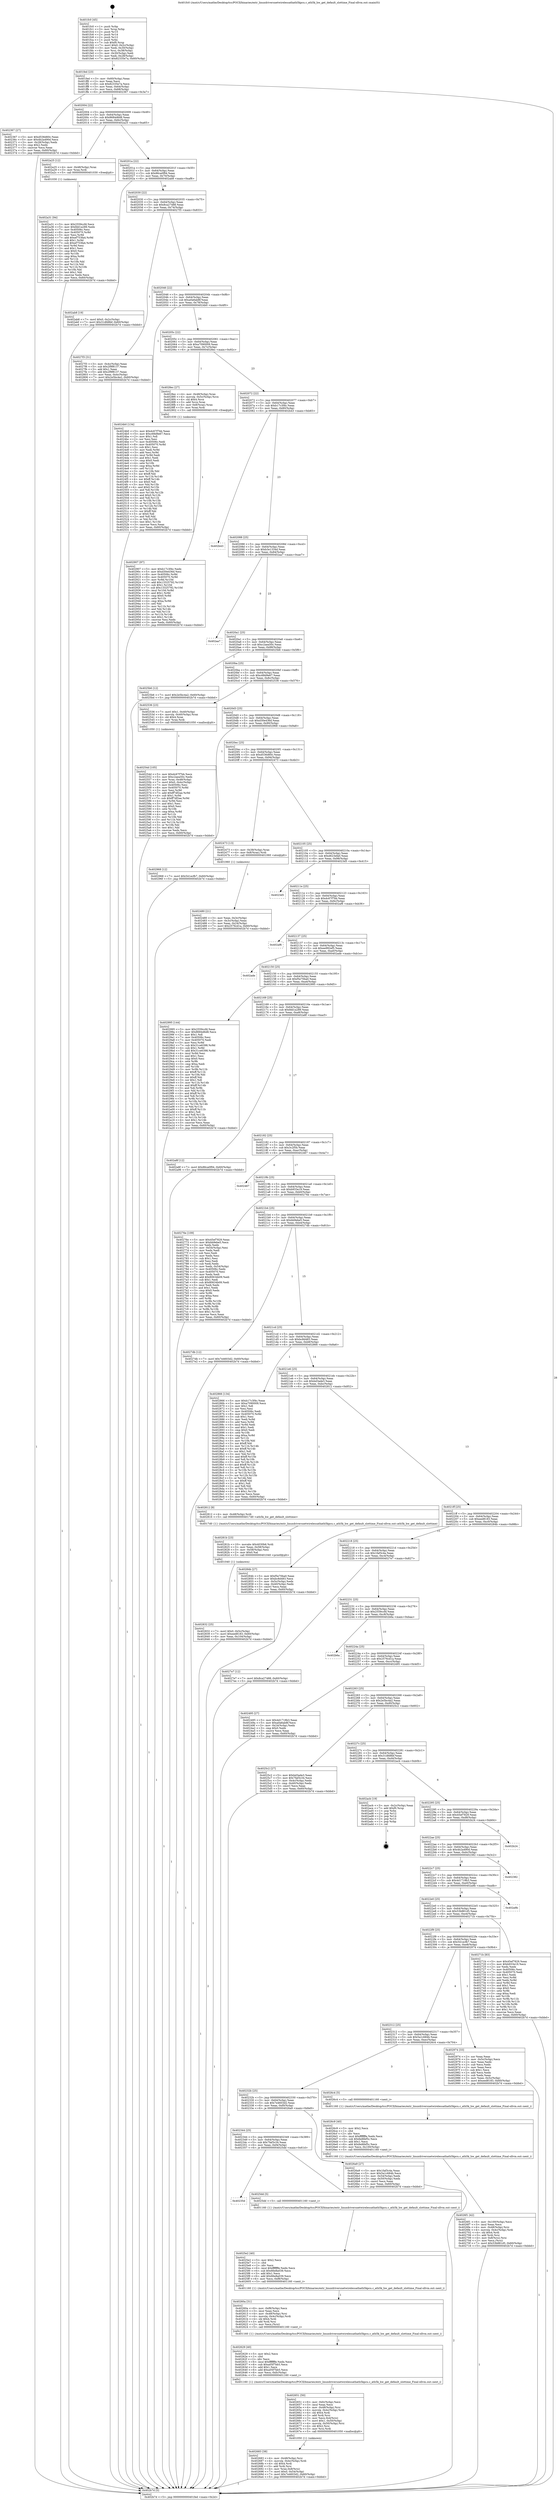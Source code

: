 digraph "0x401fc0" {
  label = "0x401fc0 (/mnt/c/Users/mathe/Desktop/tcc/POCII/binaries/extr_linuxdriversnetwirelessathath5kpcu.c_ath5k_hw_get_default_slottime_Final-ollvm.out::main(0))"
  labelloc = "t"
  node[shape=record]

  Entry [label="",width=0.3,height=0.3,shape=circle,fillcolor=black,style=filled]
  "0x401fed" [label="{
     0x401fed [23]\l
     | [instrs]\l
     &nbsp;&nbsp;0x401fed \<+3\>: mov -0x60(%rbp),%eax\l
     &nbsp;&nbsp;0x401ff0 \<+2\>: mov %eax,%ecx\l
     &nbsp;&nbsp;0x401ff2 \<+6\>: sub $0x82335e7a,%ecx\l
     &nbsp;&nbsp;0x401ff8 \<+3\>: mov %eax,-0x64(%rbp)\l
     &nbsp;&nbsp;0x401ffb \<+3\>: mov %ecx,-0x68(%rbp)\l
     &nbsp;&nbsp;0x401ffe \<+6\>: je 0000000000402367 \<main+0x3a7\>\l
  }"]
  "0x402367" [label="{
     0x402367 [27]\l
     | [instrs]\l
     &nbsp;&nbsp;0x402367 \<+5\>: mov $0xd536d60c,%eax\l
     &nbsp;&nbsp;0x40236c \<+5\>: mov $0x4b2a490d,%ecx\l
     &nbsp;&nbsp;0x402371 \<+3\>: mov -0x28(%rbp),%edx\l
     &nbsp;&nbsp;0x402374 \<+3\>: cmp $0x2,%edx\l
     &nbsp;&nbsp;0x402377 \<+3\>: cmovne %ecx,%eax\l
     &nbsp;&nbsp;0x40237a \<+3\>: mov %eax,-0x60(%rbp)\l
     &nbsp;&nbsp;0x40237d \<+5\>: jmp 0000000000402b7d \<main+0xbbd\>\l
  }"]
  "0x402004" [label="{
     0x402004 [22]\l
     | [instrs]\l
     &nbsp;&nbsp;0x402004 \<+5\>: jmp 0000000000402009 \<main+0x49\>\l
     &nbsp;&nbsp;0x402009 \<+3\>: mov -0x64(%rbp),%eax\l
     &nbsp;&nbsp;0x40200c \<+5\>: sub $0x8684d6d8,%eax\l
     &nbsp;&nbsp;0x402011 \<+3\>: mov %eax,-0x6c(%rbp)\l
     &nbsp;&nbsp;0x402014 \<+6\>: je 0000000000402a25 \<main+0xa65\>\l
  }"]
  "0x402b7d" [label="{
     0x402b7d [5]\l
     | [instrs]\l
     &nbsp;&nbsp;0x402b7d \<+5\>: jmp 0000000000401fed \<main+0x2d\>\l
  }"]
  "0x401fc0" [label="{
     0x401fc0 [45]\l
     | [instrs]\l
     &nbsp;&nbsp;0x401fc0 \<+1\>: push %rbp\l
     &nbsp;&nbsp;0x401fc1 \<+3\>: mov %rsp,%rbp\l
     &nbsp;&nbsp;0x401fc4 \<+2\>: push %r15\l
     &nbsp;&nbsp;0x401fc6 \<+2\>: push %r14\l
     &nbsp;&nbsp;0x401fc8 \<+2\>: push %r12\l
     &nbsp;&nbsp;0x401fca \<+1\>: push %rbx\l
     &nbsp;&nbsp;0x401fcb \<+7\>: sub $0xf0,%rsp\l
     &nbsp;&nbsp;0x401fd2 \<+7\>: movl $0x0,-0x2c(%rbp)\l
     &nbsp;&nbsp;0x401fd9 \<+3\>: mov %edi,-0x30(%rbp)\l
     &nbsp;&nbsp;0x401fdc \<+4\>: mov %rsi,-0x38(%rbp)\l
     &nbsp;&nbsp;0x401fe0 \<+3\>: mov -0x30(%rbp),%edi\l
     &nbsp;&nbsp;0x401fe3 \<+3\>: mov %edi,-0x28(%rbp)\l
     &nbsp;&nbsp;0x401fe6 \<+7\>: movl $0x82335e7a,-0x60(%rbp)\l
  }"]
  Exit [label="",width=0.3,height=0.3,shape=circle,fillcolor=black,style=filled,peripheries=2]
  "0x402a25" [label="{
     0x402a25 [12]\l
     | [instrs]\l
     &nbsp;&nbsp;0x402a25 \<+4\>: mov -0x48(%rbp),%rax\l
     &nbsp;&nbsp;0x402a29 \<+3\>: mov %rax,%rdi\l
     &nbsp;&nbsp;0x402a2c \<+5\>: call 0000000000401030 \<free@plt\>\l
     | [calls]\l
     &nbsp;&nbsp;0x401030 \{1\} (unknown)\l
  }"]
  "0x40201a" [label="{
     0x40201a [22]\l
     | [instrs]\l
     &nbsp;&nbsp;0x40201a \<+5\>: jmp 000000000040201f \<main+0x5f\>\l
     &nbsp;&nbsp;0x40201f \<+3\>: mov -0x64(%rbp),%eax\l
     &nbsp;&nbsp;0x402022 \<+5\>: sub $0x86ca0f94,%eax\l
     &nbsp;&nbsp;0x402027 \<+3\>: mov %eax,-0x70(%rbp)\l
     &nbsp;&nbsp;0x40202a \<+6\>: je 0000000000402ab8 \<main+0xaf8\>\l
  }"]
  "0x402a31" [label="{
     0x402a31 [94]\l
     | [instrs]\l
     &nbsp;&nbsp;0x402a31 \<+5\>: mov $0x2559ccfd,%ecx\l
     &nbsp;&nbsp;0x402a36 \<+5\>: mov $0xfdd1a289,%edx\l
     &nbsp;&nbsp;0x402a3b \<+7\>: mov 0x40506c,%esi\l
     &nbsp;&nbsp;0x402a42 \<+8\>: mov 0x405070,%r8d\l
     &nbsp;&nbsp;0x402a4a \<+3\>: mov %esi,%r9d\l
     &nbsp;&nbsp;0x402a4d \<+7\>: add $0xef753fa4,%r9d\l
     &nbsp;&nbsp;0x402a54 \<+4\>: sub $0x1,%r9d\l
     &nbsp;&nbsp;0x402a58 \<+7\>: sub $0xef753fa4,%r9d\l
     &nbsp;&nbsp;0x402a5f \<+4\>: imul %r9d,%esi\l
     &nbsp;&nbsp;0x402a63 \<+3\>: and $0x1,%esi\l
     &nbsp;&nbsp;0x402a66 \<+3\>: cmp $0x0,%esi\l
     &nbsp;&nbsp;0x402a69 \<+4\>: sete %r10b\l
     &nbsp;&nbsp;0x402a6d \<+4\>: cmp $0xa,%r8d\l
     &nbsp;&nbsp;0x402a71 \<+4\>: setl %r11b\l
     &nbsp;&nbsp;0x402a75 \<+3\>: mov %r10b,%bl\l
     &nbsp;&nbsp;0x402a78 \<+3\>: and %r11b,%bl\l
     &nbsp;&nbsp;0x402a7b \<+3\>: xor %r11b,%r10b\l
     &nbsp;&nbsp;0x402a7e \<+3\>: or %r10b,%bl\l
     &nbsp;&nbsp;0x402a81 \<+3\>: test $0x1,%bl\l
     &nbsp;&nbsp;0x402a84 \<+3\>: cmovne %edx,%ecx\l
     &nbsp;&nbsp;0x402a87 \<+3\>: mov %ecx,-0x60(%rbp)\l
     &nbsp;&nbsp;0x402a8a \<+5\>: jmp 0000000000402b7d \<main+0xbbd\>\l
  }"]
  "0x402ab8" [label="{
     0x402ab8 [19]\l
     | [instrs]\l
     &nbsp;&nbsp;0x402ab8 \<+7\>: movl $0x0,-0x2c(%rbp)\l
     &nbsp;&nbsp;0x402abf \<+7\>: movl $0x31dfd8bf,-0x60(%rbp)\l
     &nbsp;&nbsp;0x402ac6 \<+5\>: jmp 0000000000402b7d \<main+0xbbd\>\l
  }"]
  "0x402030" [label="{
     0x402030 [22]\l
     | [instrs]\l
     &nbsp;&nbsp;0x402030 \<+5\>: jmp 0000000000402035 \<main+0x75\>\l
     &nbsp;&nbsp;0x402035 \<+3\>: mov -0x64(%rbp),%eax\l
     &nbsp;&nbsp;0x402038 \<+5\>: sub $0x8ca27488,%eax\l
     &nbsp;&nbsp;0x40203d \<+3\>: mov %eax,-0x74(%rbp)\l
     &nbsp;&nbsp;0x402040 \<+6\>: je 00000000004027f3 \<main+0x833\>\l
  }"]
  "0x402907" [label="{
     0x402907 [97]\l
     | [instrs]\l
     &nbsp;&nbsp;0x402907 \<+5\>: mov $0xb17c3f4c,%edx\l
     &nbsp;&nbsp;0x40290c \<+5\>: mov $0xd30e436d,%esi\l
     &nbsp;&nbsp;0x402911 \<+8\>: mov 0x40506c,%r8d\l
     &nbsp;&nbsp;0x402919 \<+8\>: mov 0x405070,%r9d\l
     &nbsp;&nbsp;0x402921 \<+3\>: mov %r8d,%r10d\l
     &nbsp;&nbsp;0x402924 \<+7\>: add $0x13325792,%r10d\l
     &nbsp;&nbsp;0x40292b \<+4\>: sub $0x1,%r10d\l
     &nbsp;&nbsp;0x40292f \<+7\>: sub $0x13325792,%r10d\l
     &nbsp;&nbsp;0x402936 \<+4\>: imul %r10d,%r8d\l
     &nbsp;&nbsp;0x40293a \<+4\>: and $0x1,%r8d\l
     &nbsp;&nbsp;0x40293e \<+4\>: cmp $0x0,%r8d\l
     &nbsp;&nbsp;0x402942 \<+4\>: sete %r11b\l
     &nbsp;&nbsp;0x402946 \<+4\>: cmp $0xa,%r9d\l
     &nbsp;&nbsp;0x40294a \<+3\>: setl %bl\l
     &nbsp;&nbsp;0x40294d \<+3\>: mov %r11b,%r14b\l
     &nbsp;&nbsp;0x402950 \<+3\>: and %bl,%r14b\l
     &nbsp;&nbsp;0x402953 \<+3\>: xor %bl,%r11b\l
     &nbsp;&nbsp;0x402956 \<+3\>: or %r11b,%r14b\l
     &nbsp;&nbsp;0x402959 \<+4\>: test $0x1,%r14b\l
     &nbsp;&nbsp;0x40295d \<+3\>: cmovne %esi,%edx\l
     &nbsp;&nbsp;0x402960 \<+3\>: mov %edx,-0x60(%rbp)\l
     &nbsp;&nbsp;0x402963 \<+5\>: jmp 0000000000402b7d \<main+0xbbd\>\l
  }"]
  "0x4027f3" [label="{
     0x4027f3 [31]\l
     | [instrs]\l
     &nbsp;&nbsp;0x4027f3 \<+3\>: mov -0x4c(%rbp),%eax\l
     &nbsp;&nbsp;0x4027f6 \<+5\>: sub $0x2f9f8137,%eax\l
     &nbsp;&nbsp;0x4027fb \<+3\>: add $0x1,%eax\l
     &nbsp;&nbsp;0x4027fe \<+5\>: add $0x2f9f8137,%eax\l
     &nbsp;&nbsp;0x402803 \<+3\>: mov %eax,-0x4c(%rbp)\l
     &nbsp;&nbsp;0x402806 \<+7\>: movl $0x2e5bc4a2,-0x60(%rbp)\l
     &nbsp;&nbsp;0x40280d \<+5\>: jmp 0000000000402b7d \<main+0xbbd\>\l
  }"]
  "0x402046" [label="{
     0x402046 [22]\l
     | [instrs]\l
     &nbsp;&nbsp;0x402046 \<+5\>: jmp 000000000040204b \<main+0x8b\>\l
     &nbsp;&nbsp;0x40204b \<+3\>: mov -0x64(%rbp),%eax\l
     &nbsp;&nbsp;0x40204e \<+5\>: sub $0xa0a6ab8f,%eax\l
     &nbsp;&nbsp;0x402053 \<+3\>: mov %eax,-0x78(%rbp)\l
     &nbsp;&nbsp;0x402056 \<+6\>: je 00000000004024b0 \<main+0x4f0\>\l
  }"]
  "0x402832" [label="{
     0x402832 [25]\l
     | [instrs]\l
     &nbsp;&nbsp;0x402832 \<+7\>: movl $0x0,-0x5c(%rbp)\l
     &nbsp;&nbsp;0x402839 \<+7\>: movl $0xeed8183,-0x60(%rbp)\l
     &nbsp;&nbsp;0x402840 \<+6\>: mov %eax,-0x104(%rbp)\l
     &nbsp;&nbsp;0x402846 \<+5\>: jmp 0000000000402b7d \<main+0xbbd\>\l
  }"]
  "0x4024b0" [label="{
     0x4024b0 [134]\l
     | [instrs]\l
     &nbsp;&nbsp;0x4024b0 \<+5\>: mov $0xdc67f7bb,%eax\l
     &nbsp;&nbsp;0x4024b5 \<+5\>: mov $0xc68d9e67,%ecx\l
     &nbsp;&nbsp;0x4024ba \<+2\>: mov $0x1,%dl\l
     &nbsp;&nbsp;0x4024bc \<+2\>: xor %esi,%esi\l
     &nbsp;&nbsp;0x4024be \<+7\>: mov 0x40506c,%edi\l
     &nbsp;&nbsp;0x4024c5 \<+8\>: mov 0x405070,%r8d\l
     &nbsp;&nbsp;0x4024cd \<+3\>: sub $0x1,%esi\l
     &nbsp;&nbsp;0x4024d0 \<+3\>: mov %edi,%r9d\l
     &nbsp;&nbsp;0x4024d3 \<+3\>: add %esi,%r9d\l
     &nbsp;&nbsp;0x4024d6 \<+4\>: imul %r9d,%edi\l
     &nbsp;&nbsp;0x4024da \<+3\>: and $0x1,%edi\l
     &nbsp;&nbsp;0x4024dd \<+3\>: cmp $0x0,%edi\l
     &nbsp;&nbsp;0x4024e0 \<+4\>: sete %r10b\l
     &nbsp;&nbsp;0x4024e4 \<+4\>: cmp $0xa,%r8d\l
     &nbsp;&nbsp;0x4024e8 \<+4\>: setl %r11b\l
     &nbsp;&nbsp;0x4024ec \<+3\>: mov %r10b,%bl\l
     &nbsp;&nbsp;0x4024ef \<+3\>: xor $0xff,%bl\l
     &nbsp;&nbsp;0x4024f2 \<+3\>: mov %r11b,%r14b\l
     &nbsp;&nbsp;0x4024f5 \<+4\>: xor $0xff,%r14b\l
     &nbsp;&nbsp;0x4024f9 \<+3\>: xor $0x0,%dl\l
     &nbsp;&nbsp;0x4024fc \<+3\>: mov %bl,%r15b\l
     &nbsp;&nbsp;0x4024ff \<+4\>: and $0x0,%r15b\l
     &nbsp;&nbsp;0x402503 \<+3\>: and %dl,%r10b\l
     &nbsp;&nbsp;0x402506 \<+3\>: mov %r14b,%r12b\l
     &nbsp;&nbsp;0x402509 \<+4\>: and $0x0,%r12b\l
     &nbsp;&nbsp;0x40250d \<+3\>: and %dl,%r11b\l
     &nbsp;&nbsp;0x402510 \<+3\>: or %r10b,%r15b\l
     &nbsp;&nbsp;0x402513 \<+3\>: or %r11b,%r12b\l
     &nbsp;&nbsp;0x402516 \<+3\>: xor %r12b,%r15b\l
     &nbsp;&nbsp;0x402519 \<+3\>: or %r14b,%bl\l
     &nbsp;&nbsp;0x40251c \<+3\>: xor $0xff,%bl\l
     &nbsp;&nbsp;0x40251f \<+3\>: or $0x0,%dl\l
     &nbsp;&nbsp;0x402522 \<+2\>: and %dl,%bl\l
     &nbsp;&nbsp;0x402524 \<+3\>: or %bl,%r15b\l
     &nbsp;&nbsp;0x402527 \<+4\>: test $0x1,%r15b\l
     &nbsp;&nbsp;0x40252b \<+3\>: cmovne %ecx,%eax\l
     &nbsp;&nbsp;0x40252e \<+3\>: mov %eax,-0x60(%rbp)\l
     &nbsp;&nbsp;0x402531 \<+5\>: jmp 0000000000402b7d \<main+0xbbd\>\l
  }"]
  "0x40205c" [label="{
     0x40205c [22]\l
     | [instrs]\l
     &nbsp;&nbsp;0x40205c \<+5\>: jmp 0000000000402061 \<main+0xa1\>\l
     &nbsp;&nbsp;0x402061 \<+3\>: mov -0x64(%rbp),%eax\l
     &nbsp;&nbsp;0x402064 \<+5\>: sub $0xa7090009,%eax\l
     &nbsp;&nbsp;0x402069 \<+3\>: mov %eax,-0x7c(%rbp)\l
     &nbsp;&nbsp;0x40206c \<+6\>: je 00000000004028ec \<main+0x92c\>\l
  }"]
  "0x40281b" [label="{
     0x40281b [23]\l
     | [instrs]\l
     &nbsp;&nbsp;0x40281b \<+10\>: movabs $0x4030b6,%rdi\l
     &nbsp;&nbsp;0x402825 \<+3\>: mov %eax,-0x58(%rbp)\l
     &nbsp;&nbsp;0x402828 \<+3\>: mov -0x58(%rbp),%esi\l
     &nbsp;&nbsp;0x40282b \<+2\>: mov $0x0,%al\l
     &nbsp;&nbsp;0x40282d \<+5\>: call 0000000000401040 \<printf@plt\>\l
     | [calls]\l
     &nbsp;&nbsp;0x401040 \{1\} (unknown)\l
  }"]
  "0x4028ec" [label="{
     0x4028ec [27]\l
     | [instrs]\l
     &nbsp;&nbsp;0x4028ec \<+4\>: mov -0x48(%rbp),%rax\l
     &nbsp;&nbsp;0x4028f0 \<+4\>: movslq -0x5c(%rbp),%rcx\l
     &nbsp;&nbsp;0x4028f4 \<+4\>: shl $0x4,%rcx\l
     &nbsp;&nbsp;0x4028f8 \<+3\>: add %rcx,%rax\l
     &nbsp;&nbsp;0x4028fb \<+4\>: mov 0x8(%rax),%rax\l
     &nbsp;&nbsp;0x4028ff \<+3\>: mov %rax,%rdi\l
     &nbsp;&nbsp;0x402902 \<+5\>: call 0000000000401030 \<free@plt\>\l
     | [calls]\l
     &nbsp;&nbsp;0x401030 \{1\} (unknown)\l
  }"]
  "0x402072" [label="{
     0x402072 [22]\l
     | [instrs]\l
     &nbsp;&nbsp;0x402072 \<+5\>: jmp 0000000000402077 \<main+0xb7\>\l
     &nbsp;&nbsp;0x402077 \<+3\>: mov -0x64(%rbp),%eax\l
     &nbsp;&nbsp;0x40207a \<+5\>: sub $0xb17c3f4c,%eax\l
     &nbsp;&nbsp;0x40207f \<+3\>: mov %eax,-0x80(%rbp)\l
     &nbsp;&nbsp;0x402082 \<+6\>: je 0000000000402b43 \<main+0xb83\>\l
  }"]
  "0x4026f1" [label="{
     0x4026f1 [42]\l
     | [instrs]\l
     &nbsp;&nbsp;0x4026f1 \<+6\>: mov -0x100(%rbp),%ecx\l
     &nbsp;&nbsp;0x4026f7 \<+3\>: imul %eax,%ecx\l
     &nbsp;&nbsp;0x4026fa \<+4\>: mov -0x48(%rbp),%rsi\l
     &nbsp;&nbsp;0x4026fe \<+4\>: movslq -0x4c(%rbp),%rdi\l
     &nbsp;&nbsp;0x402702 \<+4\>: shl $0x4,%rdi\l
     &nbsp;&nbsp;0x402706 \<+3\>: add %rdi,%rsi\l
     &nbsp;&nbsp;0x402709 \<+4\>: mov 0x8(%rsi),%rsi\l
     &nbsp;&nbsp;0x40270d \<+2\>: mov %ecx,(%rsi)\l
     &nbsp;&nbsp;0x40270f \<+7\>: movl $0x53b881d5,-0x60(%rbp)\l
     &nbsp;&nbsp;0x402716 \<+5\>: jmp 0000000000402b7d \<main+0xbbd\>\l
  }"]
  "0x402b43" [label="{
     0x402b43\l
  }", style=dashed]
  "0x402088" [label="{
     0x402088 [25]\l
     | [instrs]\l
     &nbsp;&nbsp;0x402088 \<+5\>: jmp 000000000040208d \<main+0xcd\>\l
     &nbsp;&nbsp;0x40208d \<+3\>: mov -0x64(%rbp),%eax\l
     &nbsp;&nbsp;0x402090 \<+5\>: sub $0xb3e1334d,%eax\l
     &nbsp;&nbsp;0x402095 \<+6\>: mov %eax,-0x84(%rbp)\l
     &nbsp;&nbsp;0x40209b \<+6\>: je 0000000000402aa7 \<main+0xae7\>\l
  }"]
  "0x4026c9" [label="{
     0x4026c9 [40]\l
     | [instrs]\l
     &nbsp;&nbsp;0x4026c9 \<+5\>: mov $0x2,%ecx\l
     &nbsp;&nbsp;0x4026ce \<+1\>: cltd\l
     &nbsp;&nbsp;0x4026cf \<+2\>: idiv %ecx\l
     &nbsp;&nbsp;0x4026d1 \<+6\>: imul $0xfffffffe,%edx,%ecx\l
     &nbsp;&nbsp;0x4026d7 \<+6\>: sub $0xfed6bf5c,%ecx\l
     &nbsp;&nbsp;0x4026dd \<+3\>: add $0x1,%ecx\l
     &nbsp;&nbsp;0x4026e0 \<+6\>: add $0xfed6bf5c,%ecx\l
     &nbsp;&nbsp;0x4026e6 \<+6\>: mov %ecx,-0x100(%rbp)\l
     &nbsp;&nbsp;0x4026ec \<+5\>: call 0000000000401160 \<next_i\>\l
     | [calls]\l
     &nbsp;&nbsp;0x401160 \{1\} (/mnt/c/Users/mathe/Desktop/tcc/POCII/binaries/extr_linuxdriversnetwirelessathath5kpcu.c_ath5k_hw_get_default_slottime_Final-ollvm.out::next_i)\l
  }"]
  "0x402aa7" [label="{
     0x402aa7\l
  }", style=dashed]
  "0x4020a1" [label="{
     0x4020a1 [25]\l
     | [instrs]\l
     &nbsp;&nbsp;0x4020a1 \<+5\>: jmp 00000000004020a6 \<main+0xe6\>\l
     &nbsp;&nbsp;0x4020a6 \<+3\>: mov -0x64(%rbp),%eax\l
     &nbsp;&nbsp;0x4020a9 \<+5\>: sub $0xc2aea50c,%eax\l
     &nbsp;&nbsp;0x4020ae \<+6\>: mov %eax,-0x88(%rbp)\l
     &nbsp;&nbsp;0x4020b4 \<+6\>: je 00000000004025b6 \<main+0x5f6\>\l
  }"]
  "0x402683" [label="{
     0x402683 [38]\l
     | [instrs]\l
     &nbsp;&nbsp;0x402683 \<+4\>: mov -0x48(%rbp),%rsi\l
     &nbsp;&nbsp;0x402687 \<+4\>: movslq -0x4c(%rbp),%rdi\l
     &nbsp;&nbsp;0x40268b \<+4\>: shl $0x4,%rdi\l
     &nbsp;&nbsp;0x40268f \<+3\>: add %rdi,%rsi\l
     &nbsp;&nbsp;0x402692 \<+4\>: mov %rax,0x8(%rsi)\l
     &nbsp;&nbsp;0x402696 \<+7\>: movl $0x0,-0x54(%rbp)\l
     &nbsp;&nbsp;0x40269d \<+7\>: movl $0x7e4603d2,-0x60(%rbp)\l
     &nbsp;&nbsp;0x4026a4 \<+5\>: jmp 0000000000402b7d \<main+0xbbd\>\l
  }"]
  "0x4025b6" [label="{
     0x4025b6 [12]\l
     | [instrs]\l
     &nbsp;&nbsp;0x4025b6 \<+7\>: movl $0x2e5bc4a2,-0x60(%rbp)\l
     &nbsp;&nbsp;0x4025bd \<+5\>: jmp 0000000000402b7d \<main+0xbbd\>\l
  }"]
  "0x4020ba" [label="{
     0x4020ba [25]\l
     | [instrs]\l
     &nbsp;&nbsp;0x4020ba \<+5\>: jmp 00000000004020bf \<main+0xff\>\l
     &nbsp;&nbsp;0x4020bf \<+3\>: mov -0x64(%rbp),%eax\l
     &nbsp;&nbsp;0x4020c2 \<+5\>: sub $0xc68d9e67,%eax\l
     &nbsp;&nbsp;0x4020c7 \<+6\>: mov %eax,-0x8c(%rbp)\l
     &nbsp;&nbsp;0x4020cd \<+6\>: je 0000000000402536 \<main+0x576\>\l
  }"]
  "0x402651" [label="{
     0x402651 [50]\l
     | [instrs]\l
     &nbsp;&nbsp;0x402651 \<+6\>: mov -0xfc(%rbp),%ecx\l
     &nbsp;&nbsp;0x402657 \<+3\>: imul %eax,%ecx\l
     &nbsp;&nbsp;0x40265a \<+4\>: mov -0x48(%rbp),%rsi\l
     &nbsp;&nbsp;0x40265e \<+4\>: movslq -0x4c(%rbp),%rdi\l
     &nbsp;&nbsp;0x402662 \<+4\>: shl $0x4,%rdi\l
     &nbsp;&nbsp;0x402666 \<+3\>: add %rdi,%rsi\l
     &nbsp;&nbsp;0x402669 \<+3\>: mov %ecx,0x4(%rsi)\l
     &nbsp;&nbsp;0x40266c \<+7\>: movl $0x1,-0x50(%rbp)\l
     &nbsp;&nbsp;0x402673 \<+4\>: movslq -0x50(%rbp),%rsi\l
     &nbsp;&nbsp;0x402677 \<+4\>: shl $0x2,%rsi\l
     &nbsp;&nbsp;0x40267b \<+3\>: mov %rsi,%rdi\l
     &nbsp;&nbsp;0x40267e \<+5\>: call 0000000000401050 \<malloc@plt\>\l
     | [calls]\l
     &nbsp;&nbsp;0x401050 \{1\} (unknown)\l
  }"]
  "0x402536" [label="{
     0x402536 [23]\l
     | [instrs]\l
     &nbsp;&nbsp;0x402536 \<+7\>: movl $0x1,-0x40(%rbp)\l
     &nbsp;&nbsp;0x40253d \<+4\>: movslq -0x40(%rbp),%rax\l
     &nbsp;&nbsp;0x402541 \<+4\>: shl $0x4,%rax\l
     &nbsp;&nbsp;0x402545 \<+3\>: mov %rax,%rdi\l
     &nbsp;&nbsp;0x402548 \<+5\>: call 0000000000401050 \<malloc@plt\>\l
     | [calls]\l
     &nbsp;&nbsp;0x401050 \{1\} (unknown)\l
  }"]
  "0x4020d3" [label="{
     0x4020d3 [25]\l
     | [instrs]\l
     &nbsp;&nbsp;0x4020d3 \<+5\>: jmp 00000000004020d8 \<main+0x118\>\l
     &nbsp;&nbsp;0x4020d8 \<+3\>: mov -0x64(%rbp),%eax\l
     &nbsp;&nbsp;0x4020db \<+5\>: sub $0xd30e436d,%eax\l
     &nbsp;&nbsp;0x4020e0 \<+6\>: mov %eax,-0x90(%rbp)\l
     &nbsp;&nbsp;0x4020e6 \<+6\>: je 0000000000402968 \<main+0x9a8\>\l
  }"]
  "0x402629" [label="{
     0x402629 [40]\l
     | [instrs]\l
     &nbsp;&nbsp;0x402629 \<+5\>: mov $0x2,%ecx\l
     &nbsp;&nbsp;0x40262e \<+1\>: cltd\l
     &nbsp;&nbsp;0x40262f \<+2\>: idiv %ecx\l
     &nbsp;&nbsp;0x402631 \<+6\>: imul $0xfffffffe,%edx,%ecx\l
     &nbsp;&nbsp;0x402637 \<+6\>: sub $0xa05f7bb5,%ecx\l
     &nbsp;&nbsp;0x40263d \<+3\>: add $0x1,%ecx\l
     &nbsp;&nbsp;0x402640 \<+6\>: add $0xa05f7bb5,%ecx\l
     &nbsp;&nbsp;0x402646 \<+6\>: mov %ecx,-0xfc(%rbp)\l
     &nbsp;&nbsp;0x40264c \<+5\>: call 0000000000401160 \<next_i\>\l
     | [calls]\l
     &nbsp;&nbsp;0x401160 \{1\} (/mnt/c/Users/mathe/Desktop/tcc/POCII/binaries/extr_linuxdriversnetwirelessathath5kpcu.c_ath5k_hw_get_default_slottime_Final-ollvm.out::next_i)\l
  }"]
  "0x402968" [label="{
     0x402968 [12]\l
     | [instrs]\l
     &nbsp;&nbsp;0x402968 \<+7\>: movl $0x541ecfb7,-0x60(%rbp)\l
     &nbsp;&nbsp;0x40296f \<+5\>: jmp 0000000000402b7d \<main+0xbbd\>\l
  }"]
  "0x4020ec" [label="{
     0x4020ec [25]\l
     | [instrs]\l
     &nbsp;&nbsp;0x4020ec \<+5\>: jmp 00000000004020f1 \<main+0x131\>\l
     &nbsp;&nbsp;0x4020f1 \<+3\>: mov -0x64(%rbp),%eax\l
     &nbsp;&nbsp;0x4020f4 \<+5\>: sub $0xd536d60c,%eax\l
     &nbsp;&nbsp;0x4020f9 \<+6\>: mov %eax,-0x94(%rbp)\l
     &nbsp;&nbsp;0x4020ff \<+6\>: je 0000000000402473 \<main+0x4b3\>\l
  }"]
  "0x40260a" [label="{
     0x40260a [31]\l
     | [instrs]\l
     &nbsp;&nbsp;0x40260a \<+6\>: mov -0xf8(%rbp),%ecx\l
     &nbsp;&nbsp;0x402610 \<+3\>: imul %eax,%ecx\l
     &nbsp;&nbsp;0x402613 \<+4\>: mov -0x48(%rbp),%rsi\l
     &nbsp;&nbsp;0x402617 \<+4\>: movslq -0x4c(%rbp),%rdi\l
     &nbsp;&nbsp;0x40261b \<+4\>: shl $0x4,%rdi\l
     &nbsp;&nbsp;0x40261f \<+3\>: add %rdi,%rsi\l
     &nbsp;&nbsp;0x402622 \<+2\>: mov %ecx,(%rsi)\l
     &nbsp;&nbsp;0x402624 \<+5\>: call 0000000000401160 \<next_i\>\l
     | [calls]\l
     &nbsp;&nbsp;0x401160 \{1\} (/mnt/c/Users/mathe/Desktop/tcc/POCII/binaries/extr_linuxdriversnetwirelessathath5kpcu.c_ath5k_hw_get_default_slottime_Final-ollvm.out::next_i)\l
  }"]
  "0x402473" [label="{
     0x402473 [13]\l
     | [instrs]\l
     &nbsp;&nbsp;0x402473 \<+4\>: mov -0x38(%rbp),%rax\l
     &nbsp;&nbsp;0x402477 \<+4\>: mov 0x8(%rax),%rdi\l
     &nbsp;&nbsp;0x40247b \<+5\>: call 0000000000401060 \<atoi@plt\>\l
     | [calls]\l
     &nbsp;&nbsp;0x401060 \{1\} (unknown)\l
  }"]
  "0x402105" [label="{
     0x402105 [25]\l
     | [instrs]\l
     &nbsp;&nbsp;0x402105 \<+5\>: jmp 000000000040210a \<main+0x14a\>\l
     &nbsp;&nbsp;0x40210a \<+3\>: mov -0x64(%rbp),%eax\l
     &nbsp;&nbsp;0x40210d \<+5\>: sub $0xd623efa0,%eax\l
     &nbsp;&nbsp;0x402112 \<+6\>: mov %eax,-0x98(%rbp)\l
     &nbsp;&nbsp;0x402118 \<+6\>: je 00000000004023d5 \<main+0x415\>\l
  }"]
  "0x402480" [label="{
     0x402480 [21]\l
     | [instrs]\l
     &nbsp;&nbsp;0x402480 \<+3\>: mov %eax,-0x3c(%rbp)\l
     &nbsp;&nbsp;0x402483 \<+3\>: mov -0x3c(%rbp),%eax\l
     &nbsp;&nbsp;0x402486 \<+3\>: mov %eax,-0x24(%rbp)\l
     &nbsp;&nbsp;0x402489 \<+7\>: movl $0x2576cd1a,-0x60(%rbp)\l
     &nbsp;&nbsp;0x402490 \<+5\>: jmp 0000000000402b7d \<main+0xbbd\>\l
  }"]
  "0x4025e2" [label="{
     0x4025e2 [40]\l
     | [instrs]\l
     &nbsp;&nbsp;0x4025e2 \<+5\>: mov $0x2,%ecx\l
     &nbsp;&nbsp;0x4025e7 \<+1\>: cltd\l
     &nbsp;&nbsp;0x4025e8 \<+2\>: idiv %ecx\l
     &nbsp;&nbsp;0x4025ea \<+6\>: imul $0xfffffffe,%edx,%ecx\l
     &nbsp;&nbsp;0x4025f0 \<+6\>: sub $0x66e8a039,%ecx\l
     &nbsp;&nbsp;0x4025f6 \<+3\>: add $0x1,%ecx\l
     &nbsp;&nbsp;0x4025f9 \<+6\>: add $0x66e8a039,%ecx\l
     &nbsp;&nbsp;0x4025ff \<+6\>: mov %ecx,-0xf8(%rbp)\l
     &nbsp;&nbsp;0x402605 \<+5\>: call 0000000000401160 \<next_i\>\l
     | [calls]\l
     &nbsp;&nbsp;0x401160 \{1\} (/mnt/c/Users/mathe/Desktop/tcc/POCII/binaries/extr_linuxdriversnetwirelessathath5kpcu.c_ath5k_hw_get_default_slottime_Final-ollvm.out::next_i)\l
  }"]
  "0x4023d5" [label="{
     0x4023d5\l
  }", style=dashed]
  "0x40211e" [label="{
     0x40211e [25]\l
     | [instrs]\l
     &nbsp;&nbsp;0x40211e \<+5\>: jmp 0000000000402123 \<main+0x163\>\l
     &nbsp;&nbsp;0x402123 \<+3\>: mov -0x64(%rbp),%eax\l
     &nbsp;&nbsp;0x402126 \<+5\>: sub $0xdc67f7bb,%eax\l
     &nbsp;&nbsp;0x40212b \<+6\>: mov %eax,-0x9c(%rbp)\l
     &nbsp;&nbsp;0x402131 \<+6\>: je 0000000000402af6 \<main+0xb36\>\l
  }"]
  "0x40235d" [label="{
     0x40235d\l
  }", style=dashed]
  "0x402af6" [label="{
     0x402af6\l
  }", style=dashed]
  "0x402137" [label="{
     0x402137 [25]\l
     | [instrs]\l
     &nbsp;&nbsp;0x402137 \<+5\>: jmp 000000000040213c \<main+0x17c\>\l
     &nbsp;&nbsp;0x40213c \<+3\>: mov -0x64(%rbp),%eax\l
     &nbsp;&nbsp;0x40213f \<+5\>: sub $0xee992ef5,%eax\l
     &nbsp;&nbsp;0x402144 \<+6\>: mov %eax,-0xa0(%rbp)\l
     &nbsp;&nbsp;0x40214a \<+6\>: je 0000000000402ade \<main+0xb1e\>\l
  }"]
  "0x4025dd" [label="{
     0x4025dd [5]\l
     | [instrs]\l
     &nbsp;&nbsp;0x4025dd \<+5\>: call 0000000000401160 \<next_i\>\l
     | [calls]\l
     &nbsp;&nbsp;0x401160 \{1\} (/mnt/c/Users/mathe/Desktop/tcc/POCII/binaries/extr_linuxdriversnetwirelessathath5kpcu.c_ath5k_hw_get_default_slottime_Final-ollvm.out::next_i)\l
  }"]
  "0x402ade" [label="{
     0x402ade\l
  }", style=dashed]
  "0x402150" [label="{
     0x402150 [25]\l
     | [instrs]\l
     &nbsp;&nbsp;0x402150 \<+5\>: jmp 0000000000402155 \<main+0x195\>\l
     &nbsp;&nbsp;0x402155 \<+3\>: mov -0x64(%rbp),%eax\l
     &nbsp;&nbsp;0x402158 \<+5\>: sub $0xf5e70ba0,%eax\l
     &nbsp;&nbsp;0x40215d \<+6\>: mov %eax,-0xa4(%rbp)\l
     &nbsp;&nbsp;0x402163 \<+6\>: je 0000000000402995 \<main+0x9d5\>\l
  }"]
  "0x402344" [label="{
     0x402344 [25]\l
     | [instrs]\l
     &nbsp;&nbsp;0x402344 \<+5\>: jmp 0000000000402349 \<main+0x389\>\l
     &nbsp;&nbsp;0x402349 \<+3\>: mov -0x64(%rbp),%eax\l
     &nbsp;&nbsp;0x40234c \<+5\>: sub $0x7faf3c34,%eax\l
     &nbsp;&nbsp;0x402351 \<+6\>: mov %eax,-0xf4(%rbp)\l
     &nbsp;&nbsp;0x402357 \<+6\>: je 00000000004025dd \<main+0x61d\>\l
  }"]
  "0x402995" [label="{
     0x402995 [144]\l
     | [instrs]\l
     &nbsp;&nbsp;0x402995 \<+5\>: mov $0x2559ccfd,%eax\l
     &nbsp;&nbsp;0x40299a \<+5\>: mov $0x8684d6d8,%ecx\l
     &nbsp;&nbsp;0x40299f \<+2\>: mov $0x1,%dl\l
     &nbsp;&nbsp;0x4029a1 \<+7\>: mov 0x40506c,%esi\l
     &nbsp;&nbsp;0x4029a8 \<+7\>: mov 0x405070,%edi\l
     &nbsp;&nbsp;0x4029af \<+3\>: mov %esi,%r8d\l
     &nbsp;&nbsp;0x4029b2 \<+7\>: sub $0x31ce6398,%r8d\l
     &nbsp;&nbsp;0x4029b9 \<+4\>: sub $0x1,%r8d\l
     &nbsp;&nbsp;0x4029bd \<+7\>: add $0x31ce6398,%r8d\l
     &nbsp;&nbsp;0x4029c4 \<+4\>: imul %r8d,%esi\l
     &nbsp;&nbsp;0x4029c8 \<+3\>: and $0x1,%esi\l
     &nbsp;&nbsp;0x4029cb \<+3\>: cmp $0x0,%esi\l
     &nbsp;&nbsp;0x4029ce \<+4\>: sete %r9b\l
     &nbsp;&nbsp;0x4029d2 \<+3\>: cmp $0xa,%edi\l
     &nbsp;&nbsp;0x4029d5 \<+4\>: setl %r10b\l
     &nbsp;&nbsp;0x4029d9 \<+3\>: mov %r9b,%r11b\l
     &nbsp;&nbsp;0x4029dc \<+4\>: xor $0xff,%r11b\l
     &nbsp;&nbsp;0x4029e0 \<+3\>: mov %r10b,%bl\l
     &nbsp;&nbsp;0x4029e3 \<+3\>: xor $0xff,%bl\l
     &nbsp;&nbsp;0x4029e6 \<+3\>: xor $0x1,%dl\l
     &nbsp;&nbsp;0x4029e9 \<+3\>: mov %r11b,%r14b\l
     &nbsp;&nbsp;0x4029ec \<+4\>: and $0xff,%r14b\l
     &nbsp;&nbsp;0x4029f0 \<+3\>: and %dl,%r9b\l
     &nbsp;&nbsp;0x4029f3 \<+3\>: mov %bl,%r15b\l
     &nbsp;&nbsp;0x4029f6 \<+4\>: and $0xff,%r15b\l
     &nbsp;&nbsp;0x4029fa \<+3\>: and %dl,%r10b\l
     &nbsp;&nbsp;0x4029fd \<+3\>: or %r9b,%r14b\l
     &nbsp;&nbsp;0x402a00 \<+3\>: or %r10b,%r15b\l
     &nbsp;&nbsp;0x402a03 \<+3\>: xor %r15b,%r14b\l
     &nbsp;&nbsp;0x402a06 \<+3\>: or %bl,%r11b\l
     &nbsp;&nbsp;0x402a09 \<+4\>: xor $0xff,%r11b\l
     &nbsp;&nbsp;0x402a0d \<+3\>: or $0x1,%dl\l
     &nbsp;&nbsp;0x402a10 \<+3\>: and %dl,%r11b\l
     &nbsp;&nbsp;0x402a13 \<+3\>: or %r11b,%r14b\l
     &nbsp;&nbsp;0x402a16 \<+4\>: test $0x1,%r14b\l
     &nbsp;&nbsp;0x402a1a \<+3\>: cmovne %ecx,%eax\l
     &nbsp;&nbsp;0x402a1d \<+3\>: mov %eax,-0x60(%rbp)\l
     &nbsp;&nbsp;0x402a20 \<+5\>: jmp 0000000000402b7d \<main+0xbbd\>\l
  }"]
  "0x402169" [label="{
     0x402169 [25]\l
     | [instrs]\l
     &nbsp;&nbsp;0x402169 \<+5\>: jmp 000000000040216e \<main+0x1ae\>\l
     &nbsp;&nbsp;0x40216e \<+3\>: mov -0x64(%rbp),%eax\l
     &nbsp;&nbsp;0x402171 \<+5\>: sub $0xfdd1a289,%eax\l
     &nbsp;&nbsp;0x402176 \<+6\>: mov %eax,-0xa8(%rbp)\l
     &nbsp;&nbsp;0x40217c \<+6\>: je 0000000000402a8f \<main+0xacf\>\l
  }"]
  "0x4026a9" [label="{
     0x4026a9 [27]\l
     | [instrs]\l
     &nbsp;&nbsp;0x4026a9 \<+5\>: mov $0x1faf3c4a,%eax\l
     &nbsp;&nbsp;0x4026ae \<+5\>: mov $0x5a1c684b,%ecx\l
     &nbsp;&nbsp;0x4026b3 \<+3\>: mov -0x54(%rbp),%edx\l
     &nbsp;&nbsp;0x4026b6 \<+3\>: cmp -0x50(%rbp),%edx\l
     &nbsp;&nbsp;0x4026b9 \<+3\>: cmovl %ecx,%eax\l
     &nbsp;&nbsp;0x4026bc \<+3\>: mov %eax,-0x60(%rbp)\l
     &nbsp;&nbsp;0x4026bf \<+5\>: jmp 0000000000402b7d \<main+0xbbd\>\l
  }"]
  "0x402a8f" [label="{
     0x402a8f [12]\l
     | [instrs]\l
     &nbsp;&nbsp;0x402a8f \<+7\>: movl $0x86ca0f94,-0x60(%rbp)\l
     &nbsp;&nbsp;0x402a96 \<+5\>: jmp 0000000000402b7d \<main+0xbbd\>\l
  }"]
  "0x402182" [label="{
     0x402182 [25]\l
     | [instrs]\l
     &nbsp;&nbsp;0x402182 \<+5\>: jmp 0000000000402187 \<main+0x1c7\>\l
     &nbsp;&nbsp;0x402187 \<+3\>: mov -0x64(%rbp),%eax\l
     &nbsp;&nbsp;0x40218a \<+5\>: sub $0x3c2f5b,%eax\l
     &nbsp;&nbsp;0x40218f \<+6\>: mov %eax,-0xac(%rbp)\l
     &nbsp;&nbsp;0x402195 \<+6\>: je 0000000000402467 \<main+0x4a7\>\l
  }"]
  "0x40232b" [label="{
     0x40232b [25]\l
     | [instrs]\l
     &nbsp;&nbsp;0x40232b \<+5\>: jmp 0000000000402330 \<main+0x370\>\l
     &nbsp;&nbsp;0x402330 \<+3\>: mov -0x64(%rbp),%eax\l
     &nbsp;&nbsp;0x402333 \<+5\>: sub $0x7e4603d2,%eax\l
     &nbsp;&nbsp;0x402338 \<+6\>: mov %eax,-0xf0(%rbp)\l
     &nbsp;&nbsp;0x40233e \<+6\>: je 00000000004026a9 \<main+0x6e9\>\l
  }"]
  "0x402467" [label="{
     0x402467\l
  }", style=dashed]
  "0x40219b" [label="{
     0x40219b [25]\l
     | [instrs]\l
     &nbsp;&nbsp;0x40219b \<+5\>: jmp 00000000004021a0 \<main+0x1e0\>\l
     &nbsp;&nbsp;0x4021a0 \<+3\>: mov -0x64(%rbp),%eax\l
     &nbsp;&nbsp;0x4021a3 \<+5\>: sub $0xb933e19,%eax\l
     &nbsp;&nbsp;0x4021a8 \<+6\>: mov %eax,-0xb0(%rbp)\l
     &nbsp;&nbsp;0x4021ae \<+6\>: je 000000000040276e \<main+0x7ae\>\l
  }"]
  "0x4026c4" [label="{
     0x4026c4 [5]\l
     | [instrs]\l
     &nbsp;&nbsp;0x4026c4 \<+5\>: call 0000000000401160 \<next_i\>\l
     | [calls]\l
     &nbsp;&nbsp;0x401160 \{1\} (/mnt/c/Users/mathe/Desktop/tcc/POCII/binaries/extr_linuxdriversnetwirelessathath5kpcu.c_ath5k_hw_get_default_slottime_Final-ollvm.out::next_i)\l
  }"]
  "0x40276e" [label="{
     0x40276e [109]\l
     | [instrs]\l
     &nbsp;&nbsp;0x40276e \<+5\>: mov $0x45ef7829,%eax\l
     &nbsp;&nbsp;0x402773 \<+5\>: mov $0xbb9ebe5,%ecx\l
     &nbsp;&nbsp;0x402778 \<+2\>: xor %edx,%edx\l
     &nbsp;&nbsp;0x40277a \<+3\>: mov -0x54(%rbp),%esi\l
     &nbsp;&nbsp;0x40277d \<+2\>: mov %edx,%edi\l
     &nbsp;&nbsp;0x40277f \<+2\>: sub %esi,%edi\l
     &nbsp;&nbsp;0x402781 \<+2\>: mov %edx,%esi\l
     &nbsp;&nbsp;0x402783 \<+3\>: sub $0x1,%esi\l
     &nbsp;&nbsp;0x402786 \<+2\>: add %esi,%edi\l
     &nbsp;&nbsp;0x402788 \<+2\>: sub %edi,%edx\l
     &nbsp;&nbsp;0x40278a \<+3\>: mov %edx,-0x54(%rbp)\l
     &nbsp;&nbsp;0x40278d \<+7\>: mov 0x40506c,%edx\l
     &nbsp;&nbsp;0x402794 \<+7\>: mov 0x405070,%esi\l
     &nbsp;&nbsp;0x40279b \<+2\>: mov %edx,%edi\l
     &nbsp;&nbsp;0x40279d \<+6\>: add $0x80634b09,%edi\l
     &nbsp;&nbsp;0x4027a3 \<+3\>: sub $0x1,%edi\l
     &nbsp;&nbsp;0x4027a6 \<+6\>: sub $0x80634b09,%edi\l
     &nbsp;&nbsp;0x4027ac \<+3\>: imul %edi,%edx\l
     &nbsp;&nbsp;0x4027af \<+3\>: and $0x1,%edx\l
     &nbsp;&nbsp;0x4027b2 \<+3\>: cmp $0x0,%edx\l
     &nbsp;&nbsp;0x4027b5 \<+4\>: sete %r8b\l
     &nbsp;&nbsp;0x4027b9 \<+3\>: cmp $0xa,%esi\l
     &nbsp;&nbsp;0x4027bc \<+4\>: setl %r9b\l
     &nbsp;&nbsp;0x4027c0 \<+3\>: mov %r8b,%r10b\l
     &nbsp;&nbsp;0x4027c3 \<+3\>: and %r9b,%r10b\l
     &nbsp;&nbsp;0x4027c6 \<+3\>: xor %r9b,%r8b\l
     &nbsp;&nbsp;0x4027c9 \<+3\>: or %r8b,%r10b\l
     &nbsp;&nbsp;0x4027cc \<+4\>: test $0x1,%r10b\l
     &nbsp;&nbsp;0x4027d0 \<+3\>: cmovne %ecx,%eax\l
     &nbsp;&nbsp;0x4027d3 \<+3\>: mov %eax,-0x60(%rbp)\l
     &nbsp;&nbsp;0x4027d6 \<+5\>: jmp 0000000000402b7d \<main+0xbbd\>\l
  }"]
  "0x4021b4" [label="{
     0x4021b4 [25]\l
     | [instrs]\l
     &nbsp;&nbsp;0x4021b4 \<+5\>: jmp 00000000004021b9 \<main+0x1f9\>\l
     &nbsp;&nbsp;0x4021b9 \<+3\>: mov -0x64(%rbp),%eax\l
     &nbsp;&nbsp;0x4021bc \<+5\>: sub $0xbb9ebe5,%eax\l
     &nbsp;&nbsp;0x4021c1 \<+6\>: mov %eax,-0xb4(%rbp)\l
     &nbsp;&nbsp;0x4021c7 \<+6\>: je 00000000004027db \<main+0x81b\>\l
  }"]
  "0x402312" [label="{
     0x402312 [25]\l
     | [instrs]\l
     &nbsp;&nbsp;0x402312 \<+5\>: jmp 0000000000402317 \<main+0x357\>\l
     &nbsp;&nbsp;0x402317 \<+3\>: mov -0x64(%rbp),%eax\l
     &nbsp;&nbsp;0x40231a \<+5\>: sub $0x5a1c684b,%eax\l
     &nbsp;&nbsp;0x40231f \<+6\>: mov %eax,-0xec(%rbp)\l
     &nbsp;&nbsp;0x402325 \<+6\>: je 00000000004026c4 \<main+0x704\>\l
  }"]
  "0x4027db" [label="{
     0x4027db [12]\l
     | [instrs]\l
     &nbsp;&nbsp;0x4027db \<+7\>: movl $0x7e4603d2,-0x60(%rbp)\l
     &nbsp;&nbsp;0x4027e2 \<+5\>: jmp 0000000000402b7d \<main+0xbbd\>\l
  }"]
  "0x4021cd" [label="{
     0x4021cd [25]\l
     | [instrs]\l
     &nbsp;&nbsp;0x4021cd \<+5\>: jmp 00000000004021d2 \<main+0x212\>\l
     &nbsp;&nbsp;0x4021d2 \<+3\>: mov -0x64(%rbp),%eax\l
     &nbsp;&nbsp;0x4021d5 \<+5\>: sub $0xbc8d483,%eax\l
     &nbsp;&nbsp;0x4021da \<+6\>: mov %eax,-0xb8(%rbp)\l
     &nbsp;&nbsp;0x4021e0 \<+6\>: je 0000000000402866 \<main+0x8a6\>\l
  }"]
  "0x402974" [label="{
     0x402974 [33]\l
     | [instrs]\l
     &nbsp;&nbsp;0x402974 \<+2\>: xor %eax,%eax\l
     &nbsp;&nbsp;0x402976 \<+3\>: mov -0x5c(%rbp),%ecx\l
     &nbsp;&nbsp;0x402979 \<+2\>: mov %eax,%edx\l
     &nbsp;&nbsp;0x40297b \<+2\>: sub %ecx,%edx\l
     &nbsp;&nbsp;0x40297d \<+2\>: mov %eax,%ecx\l
     &nbsp;&nbsp;0x40297f \<+3\>: sub $0x1,%ecx\l
     &nbsp;&nbsp;0x402982 \<+2\>: add %ecx,%edx\l
     &nbsp;&nbsp;0x402984 \<+2\>: sub %edx,%eax\l
     &nbsp;&nbsp;0x402986 \<+3\>: mov %eax,-0x5c(%rbp)\l
     &nbsp;&nbsp;0x402989 \<+7\>: movl $0xeed8183,-0x60(%rbp)\l
     &nbsp;&nbsp;0x402990 \<+5\>: jmp 0000000000402b7d \<main+0xbbd\>\l
  }"]
  "0x402866" [label="{
     0x402866 [134]\l
     | [instrs]\l
     &nbsp;&nbsp;0x402866 \<+5\>: mov $0xb17c3f4c,%eax\l
     &nbsp;&nbsp;0x40286b \<+5\>: mov $0xa7090009,%ecx\l
     &nbsp;&nbsp;0x402870 \<+2\>: mov $0x1,%dl\l
     &nbsp;&nbsp;0x402872 \<+2\>: xor %esi,%esi\l
     &nbsp;&nbsp;0x402874 \<+7\>: mov 0x40506c,%edi\l
     &nbsp;&nbsp;0x40287b \<+8\>: mov 0x405070,%r8d\l
     &nbsp;&nbsp;0x402883 \<+3\>: sub $0x1,%esi\l
     &nbsp;&nbsp;0x402886 \<+3\>: mov %edi,%r9d\l
     &nbsp;&nbsp;0x402889 \<+3\>: add %esi,%r9d\l
     &nbsp;&nbsp;0x40288c \<+4\>: imul %r9d,%edi\l
     &nbsp;&nbsp;0x402890 \<+3\>: and $0x1,%edi\l
     &nbsp;&nbsp;0x402893 \<+3\>: cmp $0x0,%edi\l
     &nbsp;&nbsp;0x402896 \<+4\>: sete %r10b\l
     &nbsp;&nbsp;0x40289a \<+4\>: cmp $0xa,%r8d\l
     &nbsp;&nbsp;0x40289e \<+4\>: setl %r11b\l
     &nbsp;&nbsp;0x4028a2 \<+3\>: mov %r10b,%bl\l
     &nbsp;&nbsp;0x4028a5 \<+3\>: xor $0xff,%bl\l
     &nbsp;&nbsp;0x4028a8 \<+3\>: mov %r11b,%r14b\l
     &nbsp;&nbsp;0x4028ab \<+4\>: xor $0xff,%r14b\l
     &nbsp;&nbsp;0x4028af \<+3\>: xor $0x1,%dl\l
     &nbsp;&nbsp;0x4028b2 \<+3\>: mov %bl,%r15b\l
     &nbsp;&nbsp;0x4028b5 \<+4\>: and $0xff,%r15b\l
     &nbsp;&nbsp;0x4028b9 \<+3\>: and %dl,%r10b\l
     &nbsp;&nbsp;0x4028bc \<+3\>: mov %r14b,%r12b\l
     &nbsp;&nbsp;0x4028bf \<+4\>: and $0xff,%r12b\l
     &nbsp;&nbsp;0x4028c3 \<+3\>: and %dl,%r11b\l
     &nbsp;&nbsp;0x4028c6 \<+3\>: or %r10b,%r15b\l
     &nbsp;&nbsp;0x4028c9 \<+3\>: or %r11b,%r12b\l
     &nbsp;&nbsp;0x4028cc \<+3\>: xor %r12b,%r15b\l
     &nbsp;&nbsp;0x4028cf \<+3\>: or %r14b,%bl\l
     &nbsp;&nbsp;0x4028d2 \<+3\>: xor $0xff,%bl\l
     &nbsp;&nbsp;0x4028d5 \<+3\>: or $0x1,%dl\l
     &nbsp;&nbsp;0x4028d8 \<+2\>: and %dl,%bl\l
     &nbsp;&nbsp;0x4028da \<+3\>: or %bl,%r15b\l
     &nbsp;&nbsp;0x4028dd \<+4\>: test $0x1,%r15b\l
     &nbsp;&nbsp;0x4028e1 \<+3\>: cmovne %ecx,%eax\l
     &nbsp;&nbsp;0x4028e4 \<+3\>: mov %eax,-0x60(%rbp)\l
     &nbsp;&nbsp;0x4028e7 \<+5\>: jmp 0000000000402b7d \<main+0xbbd\>\l
  }"]
  "0x4021e6" [label="{
     0x4021e6 [25]\l
     | [instrs]\l
     &nbsp;&nbsp;0x4021e6 \<+5\>: jmp 00000000004021eb \<main+0x22b\>\l
     &nbsp;&nbsp;0x4021eb \<+3\>: mov -0x64(%rbp),%eax\l
     &nbsp;&nbsp;0x4021ee \<+5\>: sub $0xbd3ade3,%eax\l
     &nbsp;&nbsp;0x4021f3 \<+6\>: mov %eax,-0xbc(%rbp)\l
     &nbsp;&nbsp;0x4021f9 \<+6\>: je 0000000000402812 \<main+0x852\>\l
  }"]
  "0x4022f9" [label="{
     0x4022f9 [25]\l
     | [instrs]\l
     &nbsp;&nbsp;0x4022f9 \<+5\>: jmp 00000000004022fe \<main+0x33e\>\l
     &nbsp;&nbsp;0x4022fe \<+3\>: mov -0x64(%rbp),%eax\l
     &nbsp;&nbsp;0x402301 \<+5\>: sub $0x541ecfb7,%eax\l
     &nbsp;&nbsp;0x402306 \<+6\>: mov %eax,-0xe8(%rbp)\l
     &nbsp;&nbsp;0x40230c \<+6\>: je 0000000000402974 \<main+0x9b4\>\l
  }"]
  "0x402812" [label="{
     0x402812 [9]\l
     | [instrs]\l
     &nbsp;&nbsp;0x402812 \<+4\>: mov -0x48(%rbp),%rdi\l
     &nbsp;&nbsp;0x402816 \<+5\>: call 00000000004017d0 \<ath5k_hw_get_default_slottime\>\l
     | [calls]\l
     &nbsp;&nbsp;0x4017d0 \{1\} (/mnt/c/Users/mathe/Desktop/tcc/POCII/binaries/extr_linuxdriversnetwirelessathath5kpcu.c_ath5k_hw_get_default_slottime_Final-ollvm.out::ath5k_hw_get_default_slottime)\l
  }"]
  "0x4021ff" [label="{
     0x4021ff [25]\l
     | [instrs]\l
     &nbsp;&nbsp;0x4021ff \<+5\>: jmp 0000000000402204 \<main+0x244\>\l
     &nbsp;&nbsp;0x402204 \<+3\>: mov -0x64(%rbp),%eax\l
     &nbsp;&nbsp;0x402207 \<+5\>: sub $0xeed8183,%eax\l
     &nbsp;&nbsp;0x40220c \<+6\>: mov %eax,-0xc0(%rbp)\l
     &nbsp;&nbsp;0x402212 \<+6\>: je 000000000040284b \<main+0x88b\>\l
  }"]
  "0x40271b" [label="{
     0x40271b [83]\l
     | [instrs]\l
     &nbsp;&nbsp;0x40271b \<+5\>: mov $0x45ef7829,%eax\l
     &nbsp;&nbsp;0x402720 \<+5\>: mov $0xb933e19,%ecx\l
     &nbsp;&nbsp;0x402725 \<+2\>: xor %edx,%edx\l
     &nbsp;&nbsp;0x402727 \<+7\>: mov 0x40506c,%esi\l
     &nbsp;&nbsp;0x40272e \<+7\>: mov 0x405070,%edi\l
     &nbsp;&nbsp;0x402735 \<+3\>: sub $0x1,%edx\l
     &nbsp;&nbsp;0x402738 \<+3\>: mov %esi,%r8d\l
     &nbsp;&nbsp;0x40273b \<+3\>: add %edx,%r8d\l
     &nbsp;&nbsp;0x40273e \<+4\>: imul %r8d,%esi\l
     &nbsp;&nbsp;0x402742 \<+3\>: and $0x1,%esi\l
     &nbsp;&nbsp;0x402745 \<+3\>: cmp $0x0,%esi\l
     &nbsp;&nbsp;0x402748 \<+4\>: sete %r9b\l
     &nbsp;&nbsp;0x40274c \<+3\>: cmp $0xa,%edi\l
     &nbsp;&nbsp;0x40274f \<+4\>: setl %r10b\l
     &nbsp;&nbsp;0x402753 \<+3\>: mov %r9b,%r11b\l
     &nbsp;&nbsp;0x402756 \<+3\>: and %r10b,%r11b\l
     &nbsp;&nbsp;0x402759 \<+3\>: xor %r10b,%r9b\l
     &nbsp;&nbsp;0x40275c \<+3\>: or %r9b,%r11b\l
     &nbsp;&nbsp;0x40275f \<+4\>: test $0x1,%r11b\l
     &nbsp;&nbsp;0x402763 \<+3\>: cmovne %ecx,%eax\l
     &nbsp;&nbsp;0x402766 \<+3\>: mov %eax,-0x60(%rbp)\l
     &nbsp;&nbsp;0x402769 \<+5\>: jmp 0000000000402b7d \<main+0xbbd\>\l
  }"]
  "0x40284b" [label="{
     0x40284b [27]\l
     | [instrs]\l
     &nbsp;&nbsp;0x40284b \<+5\>: mov $0xf5e70ba0,%eax\l
     &nbsp;&nbsp;0x402850 \<+5\>: mov $0xbc8d483,%ecx\l
     &nbsp;&nbsp;0x402855 \<+3\>: mov -0x5c(%rbp),%edx\l
     &nbsp;&nbsp;0x402858 \<+3\>: cmp -0x40(%rbp),%edx\l
     &nbsp;&nbsp;0x40285b \<+3\>: cmovl %ecx,%eax\l
     &nbsp;&nbsp;0x40285e \<+3\>: mov %eax,-0x60(%rbp)\l
     &nbsp;&nbsp;0x402861 \<+5\>: jmp 0000000000402b7d \<main+0xbbd\>\l
  }"]
  "0x402218" [label="{
     0x402218 [25]\l
     | [instrs]\l
     &nbsp;&nbsp;0x402218 \<+5\>: jmp 000000000040221d \<main+0x25d\>\l
     &nbsp;&nbsp;0x40221d \<+3\>: mov -0x64(%rbp),%eax\l
     &nbsp;&nbsp;0x402220 \<+5\>: sub $0x1faf3c4a,%eax\l
     &nbsp;&nbsp;0x402225 \<+6\>: mov %eax,-0xc4(%rbp)\l
     &nbsp;&nbsp;0x40222b \<+6\>: je 00000000004027e7 \<main+0x827\>\l
  }"]
  "0x4022e0" [label="{
     0x4022e0 [25]\l
     | [instrs]\l
     &nbsp;&nbsp;0x4022e0 \<+5\>: jmp 00000000004022e5 \<main+0x325\>\l
     &nbsp;&nbsp;0x4022e5 \<+3\>: mov -0x64(%rbp),%eax\l
     &nbsp;&nbsp;0x4022e8 \<+5\>: sub $0x53b881d5,%eax\l
     &nbsp;&nbsp;0x4022ed \<+6\>: mov %eax,-0xe4(%rbp)\l
     &nbsp;&nbsp;0x4022f3 \<+6\>: je 000000000040271b \<main+0x75b\>\l
  }"]
  "0x4027e7" [label="{
     0x4027e7 [12]\l
     | [instrs]\l
     &nbsp;&nbsp;0x4027e7 \<+7\>: movl $0x8ca27488,-0x60(%rbp)\l
     &nbsp;&nbsp;0x4027ee \<+5\>: jmp 0000000000402b7d \<main+0xbbd\>\l
  }"]
  "0x402231" [label="{
     0x402231 [25]\l
     | [instrs]\l
     &nbsp;&nbsp;0x402231 \<+5\>: jmp 0000000000402236 \<main+0x276\>\l
     &nbsp;&nbsp;0x402236 \<+3\>: mov -0x64(%rbp),%eax\l
     &nbsp;&nbsp;0x402239 \<+5\>: sub $0x2559ccfd,%eax\l
     &nbsp;&nbsp;0x40223e \<+6\>: mov %eax,-0xc8(%rbp)\l
     &nbsp;&nbsp;0x402244 \<+6\>: je 0000000000402b6a \<main+0xbaa\>\l
  }"]
  "0x402a9b" [label="{
     0x402a9b\l
  }", style=dashed]
  "0x402b6a" [label="{
     0x402b6a\l
  }", style=dashed]
  "0x40224a" [label="{
     0x40224a [25]\l
     | [instrs]\l
     &nbsp;&nbsp;0x40224a \<+5\>: jmp 000000000040224f \<main+0x28f\>\l
     &nbsp;&nbsp;0x40224f \<+3\>: mov -0x64(%rbp),%eax\l
     &nbsp;&nbsp;0x402252 \<+5\>: sub $0x2576cd1a,%eax\l
     &nbsp;&nbsp;0x402257 \<+6\>: mov %eax,-0xcc(%rbp)\l
     &nbsp;&nbsp;0x40225d \<+6\>: je 0000000000402495 \<main+0x4d5\>\l
  }"]
  "0x4022c7" [label="{
     0x4022c7 [25]\l
     | [instrs]\l
     &nbsp;&nbsp;0x4022c7 \<+5\>: jmp 00000000004022cc \<main+0x30c\>\l
     &nbsp;&nbsp;0x4022cc \<+3\>: mov -0x64(%rbp),%eax\l
     &nbsp;&nbsp;0x4022cf \<+5\>: sub $0x4d1718b3,%eax\l
     &nbsp;&nbsp;0x4022d4 \<+6\>: mov %eax,-0xe0(%rbp)\l
     &nbsp;&nbsp;0x4022da \<+6\>: je 0000000000402a9b \<main+0xadb\>\l
  }"]
  "0x402495" [label="{
     0x402495 [27]\l
     | [instrs]\l
     &nbsp;&nbsp;0x402495 \<+5\>: mov $0x4d1718b3,%eax\l
     &nbsp;&nbsp;0x40249a \<+5\>: mov $0xa0a6ab8f,%ecx\l
     &nbsp;&nbsp;0x40249f \<+3\>: mov -0x24(%rbp),%edx\l
     &nbsp;&nbsp;0x4024a2 \<+3\>: cmp $0x0,%edx\l
     &nbsp;&nbsp;0x4024a5 \<+3\>: cmove %ecx,%eax\l
     &nbsp;&nbsp;0x4024a8 \<+3\>: mov %eax,-0x60(%rbp)\l
     &nbsp;&nbsp;0x4024ab \<+5\>: jmp 0000000000402b7d \<main+0xbbd\>\l
  }"]
  "0x402263" [label="{
     0x402263 [25]\l
     | [instrs]\l
     &nbsp;&nbsp;0x402263 \<+5\>: jmp 0000000000402268 \<main+0x2a8\>\l
     &nbsp;&nbsp;0x402268 \<+3\>: mov -0x64(%rbp),%eax\l
     &nbsp;&nbsp;0x40226b \<+5\>: sub $0x2e5bc4a2,%eax\l
     &nbsp;&nbsp;0x402270 \<+6\>: mov %eax,-0xd0(%rbp)\l
     &nbsp;&nbsp;0x402276 \<+6\>: je 00000000004025c2 \<main+0x602\>\l
  }"]
  "0x40254d" [label="{
     0x40254d [105]\l
     | [instrs]\l
     &nbsp;&nbsp;0x40254d \<+5\>: mov $0xdc67f7bb,%ecx\l
     &nbsp;&nbsp;0x402552 \<+5\>: mov $0xc2aea50c,%edx\l
     &nbsp;&nbsp;0x402557 \<+4\>: mov %rax,-0x48(%rbp)\l
     &nbsp;&nbsp;0x40255b \<+7\>: movl $0x0,-0x4c(%rbp)\l
     &nbsp;&nbsp;0x402562 \<+7\>: mov 0x40506c,%esi\l
     &nbsp;&nbsp;0x402569 \<+8\>: mov 0x405070,%r8d\l
     &nbsp;&nbsp;0x402571 \<+3\>: mov %esi,%r9d\l
     &nbsp;&nbsp;0x402574 \<+7\>: add $0xff7df2ae,%r9d\l
     &nbsp;&nbsp;0x40257b \<+4\>: sub $0x1,%r9d\l
     &nbsp;&nbsp;0x40257f \<+7\>: sub $0xff7df2ae,%r9d\l
     &nbsp;&nbsp;0x402586 \<+4\>: imul %r9d,%esi\l
     &nbsp;&nbsp;0x40258a \<+3\>: and $0x1,%esi\l
     &nbsp;&nbsp;0x40258d \<+3\>: cmp $0x0,%esi\l
     &nbsp;&nbsp;0x402590 \<+4\>: sete %r10b\l
     &nbsp;&nbsp;0x402594 \<+4\>: cmp $0xa,%r8d\l
     &nbsp;&nbsp;0x402598 \<+4\>: setl %r11b\l
     &nbsp;&nbsp;0x40259c \<+3\>: mov %r10b,%bl\l
     &nbsp;&nbsp;0x40259f \<+3\>: and %r11b,%bl\l
     &nbsp;&nbsp;0x4025a2 \<+3\>: xor %r11b,%r10b\l
     &nbsp;&nbsp;0x4025a5 \<+3\>: or %r10b,%bl\l
     &nbsp;&nbsp;0x4025a8 \<+3\>: test $0x1,%bl\l
     &nbsp;&nbsp;0x4025ab \<+3\>: cmovne %edx,%ecx\l
     &nbsp;&nbsp;0x4025ae \<+3\>: mov %ecx,-0x60(%rbp)\l
     &nbsp;&nbsp;0x4025b1 \<+5\>: jmp 0000000000402b7d \<main+0xbbd\>\l
  }"]
  "0x402382" [label="{
     0x402382\l
  }", style=dashed]
  "0x4025c2" [label="{
     0x4025c2 [27]\l
     | [instrs]\l
     &nbsp;&nbsp;0x4025c2 \<+5\>: mov $0xbd3ade3,%eax\l
     &nbsp;&nbsp;0x4025c7 \<+5\>: mov $0x7faf3c34,%ecx\l
     &nbsp;&nbsp;0x4025cc \<+3\>: mov -0x4c(%rbp),%edx\l
     &nbsp;&nbsp;0x4025cf \<+3\>: cmp -0x40(%rbp),%edx\l
     &nbsp;&nbsp;0x4025d2 \<+3\>: cmovl %ecx,%eax\l
     &nbsp;&nbsp;0x4025d5 \<+3\>: mov %eax,-0x60(%rbp)\l
     &nbsp;&nbsp;0x4025d8 \<+5\>: jmp 0000000000402b7d \<main+0xbbd\>\l
  }"]
  "0x40227c" [label="{
     0x40227c [25]\l
     | [instrs]\l
     &nbsp;&nbsp;0x40227c \<+5\>: jmp 0000000000402281 \<main+0x2c1\>\l
     &nbsp;&nbsp;0x402281 \<+3\>: mov -0x64(%rbp),%eax\l
     &nbsp;&nbsp;0x402284 \<+5\>: sub $0x31dfd8bf,%eax\l
     &nbsp;&nbsp;0x402289 \<+6\>: mov %eax,-0xd4(%rbp)\l
     &nbsp;&nbsp;0x40228f \<+6\>: je 0000000000402acb \<main+0xb0b\>\l
  }"]
  "0x4022ae" [label="{
     0x4022ae [25]\l
     | [instrs]\l
     &nbsp;&nbsp;0x4022ae \<+5\>: jmp 00000000004022b3 \<main+0x2f3\>\l
     &nbsp;&nbsp;0x4022b3 \<+3\>: mov -0x64(%rbp),%eax\l
     &nbsp;&nbsp;0x4022b6 \<+5\>: sub $0x4b2a490d,%eax\l
     &nbsp;&nbsp;0x4022bb \<+6\>: mov %eax,-0xdc(%rbp)\l
     &nbsp;&nbsp;0x4022c1 \<+6\>: je 0000000000402382 \<main+0x3c2\>\l
  }"]
  "0x402acb" [label="{
     0x402acb [19]\l
     | [instrs]\l
     &nbsp;&nbsp;0x402acb \<+3\>: mov -0x2c(%rbp),%eax\l
     &nbsp;&nbsp;0x402ace \<+7\>: add $0xf0,%rsp\l
     &nbsp;&nbsp;0x402ad5 \<+1\>: pop %rbx\l
     &nbsp;&nbsp;0x402ad6 \<+2\>: pop %r12\l
     &nbsp;&nbsp;0x402ad8 \<+2\>: pop %r14\l
     &nbsp;&nbsp;0x402ada \<+2\>: pop %r15\l
     &nbsp;&nbsp;0x402adc \<+1\>: pop %rbp\l
     &nbsp;&nbsp;0x402add \<+1\>: ret\l
  }"]
  "0x402295" [label="{
     0x402295 [25]\l
     | [instrs]\l
     &nbsp;&nbsp;0x402295 \<+5\>: jmp 000000000040229a \<main+0x2da\>\l
     &nbsp;&nbsp;0x40229a \<+3\>: mov -0x64(%rbp),%eax\l
     &nbsp;&nbsp;0x40229d \<+5\>: sub $0x45ef7829,%eax\l
     &nbsp;&nbsp;0x4022a2 \<+6\>: mov %eax,-0xd8(%rbp)\l
     &nbsp;&nbsp;0x4022a8 \<+6\>: je 0000000000402b24 \<main+0xb64\>\l
  }"]
  "0x402b24" [label="{
     0x402b24\l
  }", style=dashed]
  Entry -> "0x401fc0" [label=" 1"]
  "0x401fed" -> "0x402367" [label=" 1"]
  "0x401fed" -> "0x402004" [label=" 28"]
  "0x402367" -> "0x402b7d" [label=" 1"]
  "0x401fc0" -> "0x401fed" [label=" 1"]
  "0x402b7d" -> "0x401fed" [label=" 28"]
  "0x402acb" -> Exit [label=" 1"]
  "0x402004" -> "0x402a25" [label=" 1"]
  "0x402004" -> "0x40201a" [label=" 27"]
  "0x402ab8" -> "0x402b7d" [label=" 1"]
  "0x40201a" -> "0x402ab8" [label=" 1"]
  "0x40201a" -> "0x402030" [label=" 26"]
  "0x402a8f" -> "0x402b7d" [label=" 1"]
  "0x402030" -> "0x4027f3" [label=" 1"]
  "0x402030" -> "0x402046" [label=" 25"]
  "0x402a31" -> "0x402b7d" [label=" 1"]
  "0x402046" -> "0x4024b0" [label=" 1"]
  "0x402046" -> "0x40205c" [label=" 24"]
  "0x402a25" -> "0x402a31" [label=" 1"]
  "0x40205c" -> "0x4028ec" [label=" 1"]
  "0x40205c" -> "0x402072" [label=" 23"]
  "0x402995" -> "0x402b7d" [label=" 1"]
  "0x402072" -> "0x402b43" [label=" 0"]
  "0x402072" -> "0x402088" [label=" 23"]
  "0x402974" -> "0x402b7d" [label=" 1"]
  "0x402088" -> "0x402aa7" [label=" 0"]
  "0x402088" -> "0x4020a1" [label=" 23"]
  "0x402968" -> "0x402b7d" [label=" 1"]
  "0x4020a1" -> "0x4025b6" [label=" 1"]
  "0x4020a1" -> "0x4020ba" [label=" 22"]
  "0x402907" -> "0x402b7d" [label=" 1"]
  "0x4020ba" -> "0x402536" [label=" 1"]
  "0x4020ba" -> "0x4020d3" [label=" 21"]
  "0x4028ec" -> "0x402907" [label=" 1"]
  "0x4020d3" -> "0x402968" [label=" 1"]
  "0x4020d3" -> "0x4020ec" [label=" 20"]
  "0x402866" -> "0x402b7d" [label=" 1"]
  "0x4020ec" -> "0x402473" [label=" 1"]
  "0x4020ec" -> "0x402105" [label=" 19"]
  "0x402473" -> "0x402480" [label=" 1"]
  "0x402480" -> "0x402b7d" [label=" 1"]
  "0x40284b" -> "0x402b7d" [label=" 2"]
  "0x402105" -> "0x4023d5" [label=" 0"]
  "0x402105" -> "0x40211e" [label=" 19"]
  "0x402832" -> "0x402b7d" [label=" 1"]
  "0x40211e" -> "0x402af6" [label=" 0"]
  "0x40211e" -> "0x402137" [label=" 19"]
  "0x40281b" -> "0x402832" [label=" 1"]
  "0x402137" -> "0x402ade" [label=" 0"]
  "0x402137" -> "0x402150" [label=" 19"]
  "0x402812" -> "0x40281b" [label=" 1"]
  "0x402150" -> "0x402995" [label=" 1"]
  "0x402150" -> "0x402169" [label=" 18"]
  "0x4027e7" -> "0x402b7d" [label=" 1"]
  "0x402169" -> "0x402a8f" [label=" 1"]
  "0x402169" -> "0x402182" [label=" 17"]
  "0x4027db" -> "0x402b7d" [label=" 1"]
  "0x402182" -> "0x402467" [label=" 0"]
  "0x402182" -> "0x40219b" [label=" 17"]
  "0x40271b" -> "0x402b7d" [label=" 1"]
  "0x40219b" -> "0x40276e" [label=" 1"]
  "0x40219b" -> "0x4021b4" [label=" 16"]
  "0x4026f1" -> "0x402b7d" [label=" 1"]
  "0x4021b4" -> "0x4027db" [label=" 1"]
  "0x4021b4" -> "0x4021cd" [label=" 15"]
  "0x4026c4" -> "0x4026c9" [label=" 1"]
  "0x4021cd" -> "0x402866" [label=" 1"]
  "0x4021cd" -> "0x4021e6" [label=" 14"]
  "0x4026a9" -> "0x402b7d" [label=" 2"]
  "0x4021e6" -> "0x402812" [label=" 1"]
  "0x4021e6" -> "0x4021ff" [label=" 13"]
  "0x402651" -> "0x402683" [label=" 1"]
  "0x4021ff" -> "0x40284b" [label=" 2"]
  "0x4021ff" -> "0x402218" [label=" 11"]
  "0x402629" -> "0x402651" [label=" 1"]
  "0x402218" -> "0x4027e7" [label=" 1"]
  "0x402218" -> "0x402231" [label=" 10"]
  "0x4025e2" -> "0x40260a" [label=" 1"]
  "0x402231" -> "0x402b6a" [label=" 0"]
  "0x402231" -> "0x40224a" [label=" 10"]
  "0x4025dd" -> "0x4025e2" [label=" 1"]
  "0x40224a" -> "0x402495" [label=" 1"]
  "0x40224a" -> "0x402263" [label=" 9"]
  "0x402495" -> "0x402b7d" [label=" 1"]
  "0x4024b0" -> "0x402b7d" [label=" 1"]
  "0x402536" -> "0x40254d" [label=" 1"]
  "0x40254d" -> "0x402b7d" [label=" 1"]
  "0x4025b6" -> "0x402b7d" [label=" 1"]
  "0x402344" -> "0x4025dd" [label=" 1"]
  "0x402263" -> "0x4025c2" [label=" 2"]
  "0x402263" -> "0x40227c" [label=" 7"]
  "0x4025c2" -> "0x402b7d" [label=" 2"]
  "0x4027f3" -> "0x402b7d" [label=" 1"]
  "0x40227c" -> "0x402acb" [label=" 1"]
  "0x40227c" -> "0x402295" [label=" 6"]
  "0x40232b" -> "0x4026a9" [label=" 2"]
  "0x402295" -> "0x402b24" [label=" 0"]
  "0x402295" -> "0x4022ae" [label=" 6"]
  "0x40232b" -> "0x402344" [label=" 1"]
  "0x4022ae" -> "0x402382" [label=" 0"]
  "0x4022ae" -> "0x4022c7" [label=" 6"]
  "0x402344" -> "0x40235d" [label=" 0"]
  "0x4022c7" -> "0x402a9b" [label=" 0"]
  "0x4022c7" -> "0x4022e0" [label=" 6"]
  "0x40260a" -> "0x402629" [label=" 1"]
  "0x4022e0" -> "0x40271b" [label=" 1"]
  "0x4022e0" -> "0x4022f9" [label=" 5"]
  "0x402683" -> "0x402b7d" [label=" 1"]
  "0x4022f9" -> "0x402974" [label=" 1"]
  "0x4022f9" -> "0x402312" [label=" 4"]
  "0x4026c9" -> "0x4026f1" [label=" 1"]
  "0x402312" -> "0x4026c4" [label=" 1"]
  "0x402312" -> "0x40232b" [label=" 3"]
  "0x40276e" -> "0x402b7d" [label=" 1"]
}
